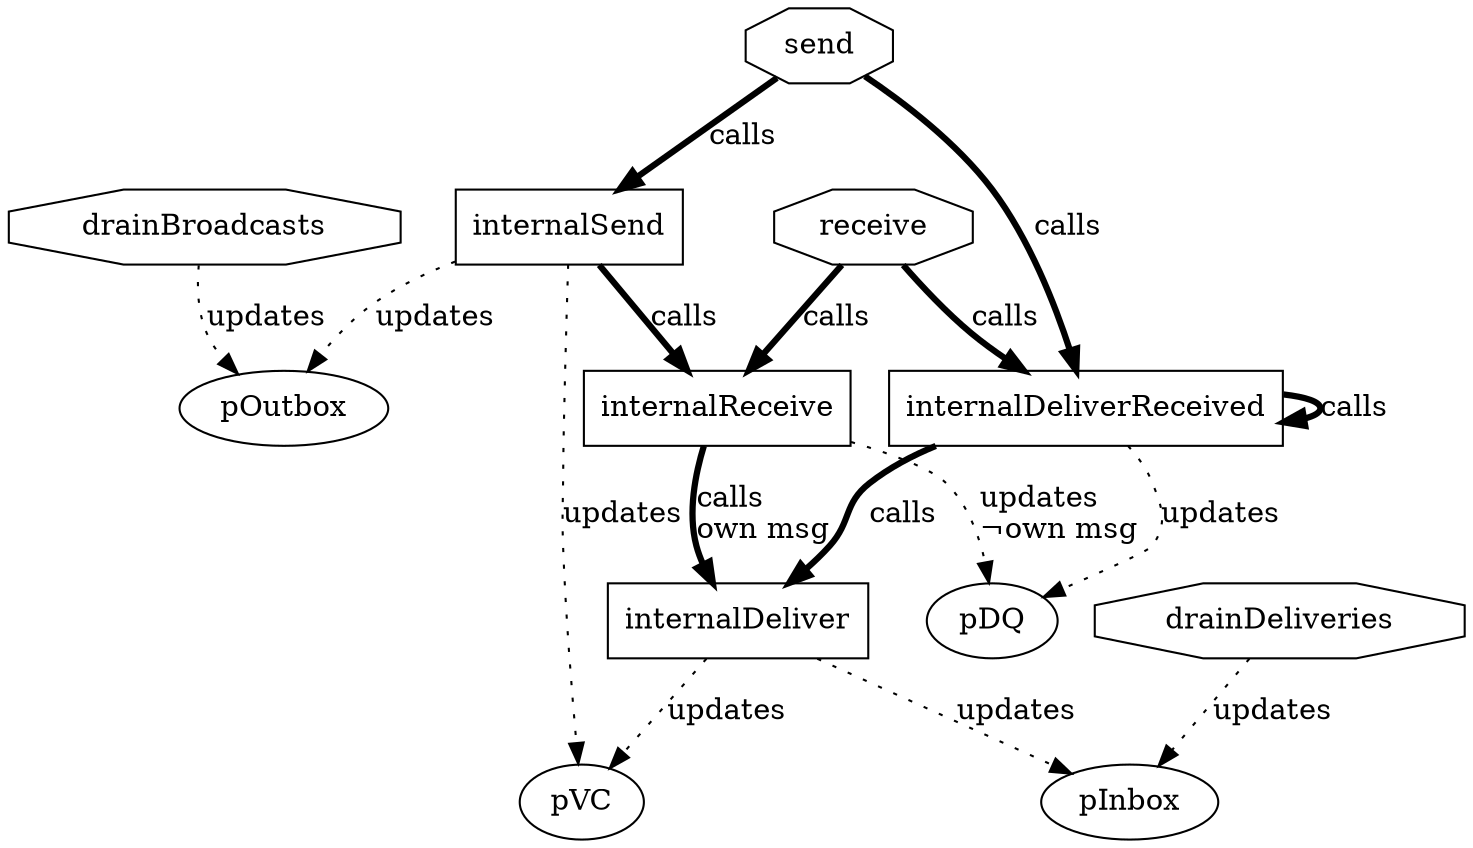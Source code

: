 digraph G {
    internalSend [shape=box];
    internalReceive [shape=box];
    internalDeliver [shape=box];
    internalDeliverReceived [shape=box];

    send [shape=octagon];
    receive [shape=octagon];
    drainBroadcasts [shape=octagon];
    drainDeliveries [shape=octagon];

    internalSend -> pVC [label=updates, style=dotted];
    internalSend -> pOutbox [label=updates, style=dotted];
    internalSend -> internalReceive [label=calls, penwidth=3];

    internalReceive -> pDQ [label="updates\l¬own msg", style=dotted];
    internalReceive -> internalDeliver [label="calls\lown msg", penwidth=3];

    internalDeliver -> pVC [label=updates, style=dotted];
    internalDeliver -> pInbox [label=updates, style=dotted];

    internalDeliverReceived -> internalDeliver [label=calls, penwidth=3];
    internalDeliverReceived -> internalDeliverReceived [label=calls, penwidth=3];
    internalDeliverReceived -> pDQ [label=updates, style=dotted];

    send -> internalSend [label=calls, penwidth=3];
    send -> internalDeliverReceived [label=calls, penwidth=3];

    receive -> internalReceive [label=calls, penwidth=3];
    receive -> internalDeliverReceived [label=calls, penwidth=3];

    drainBroadcasts -> pOutbox [label=updates, style=dotted]
    drainDeliveries -> pInbox [label=updates, style=dotted]
}
